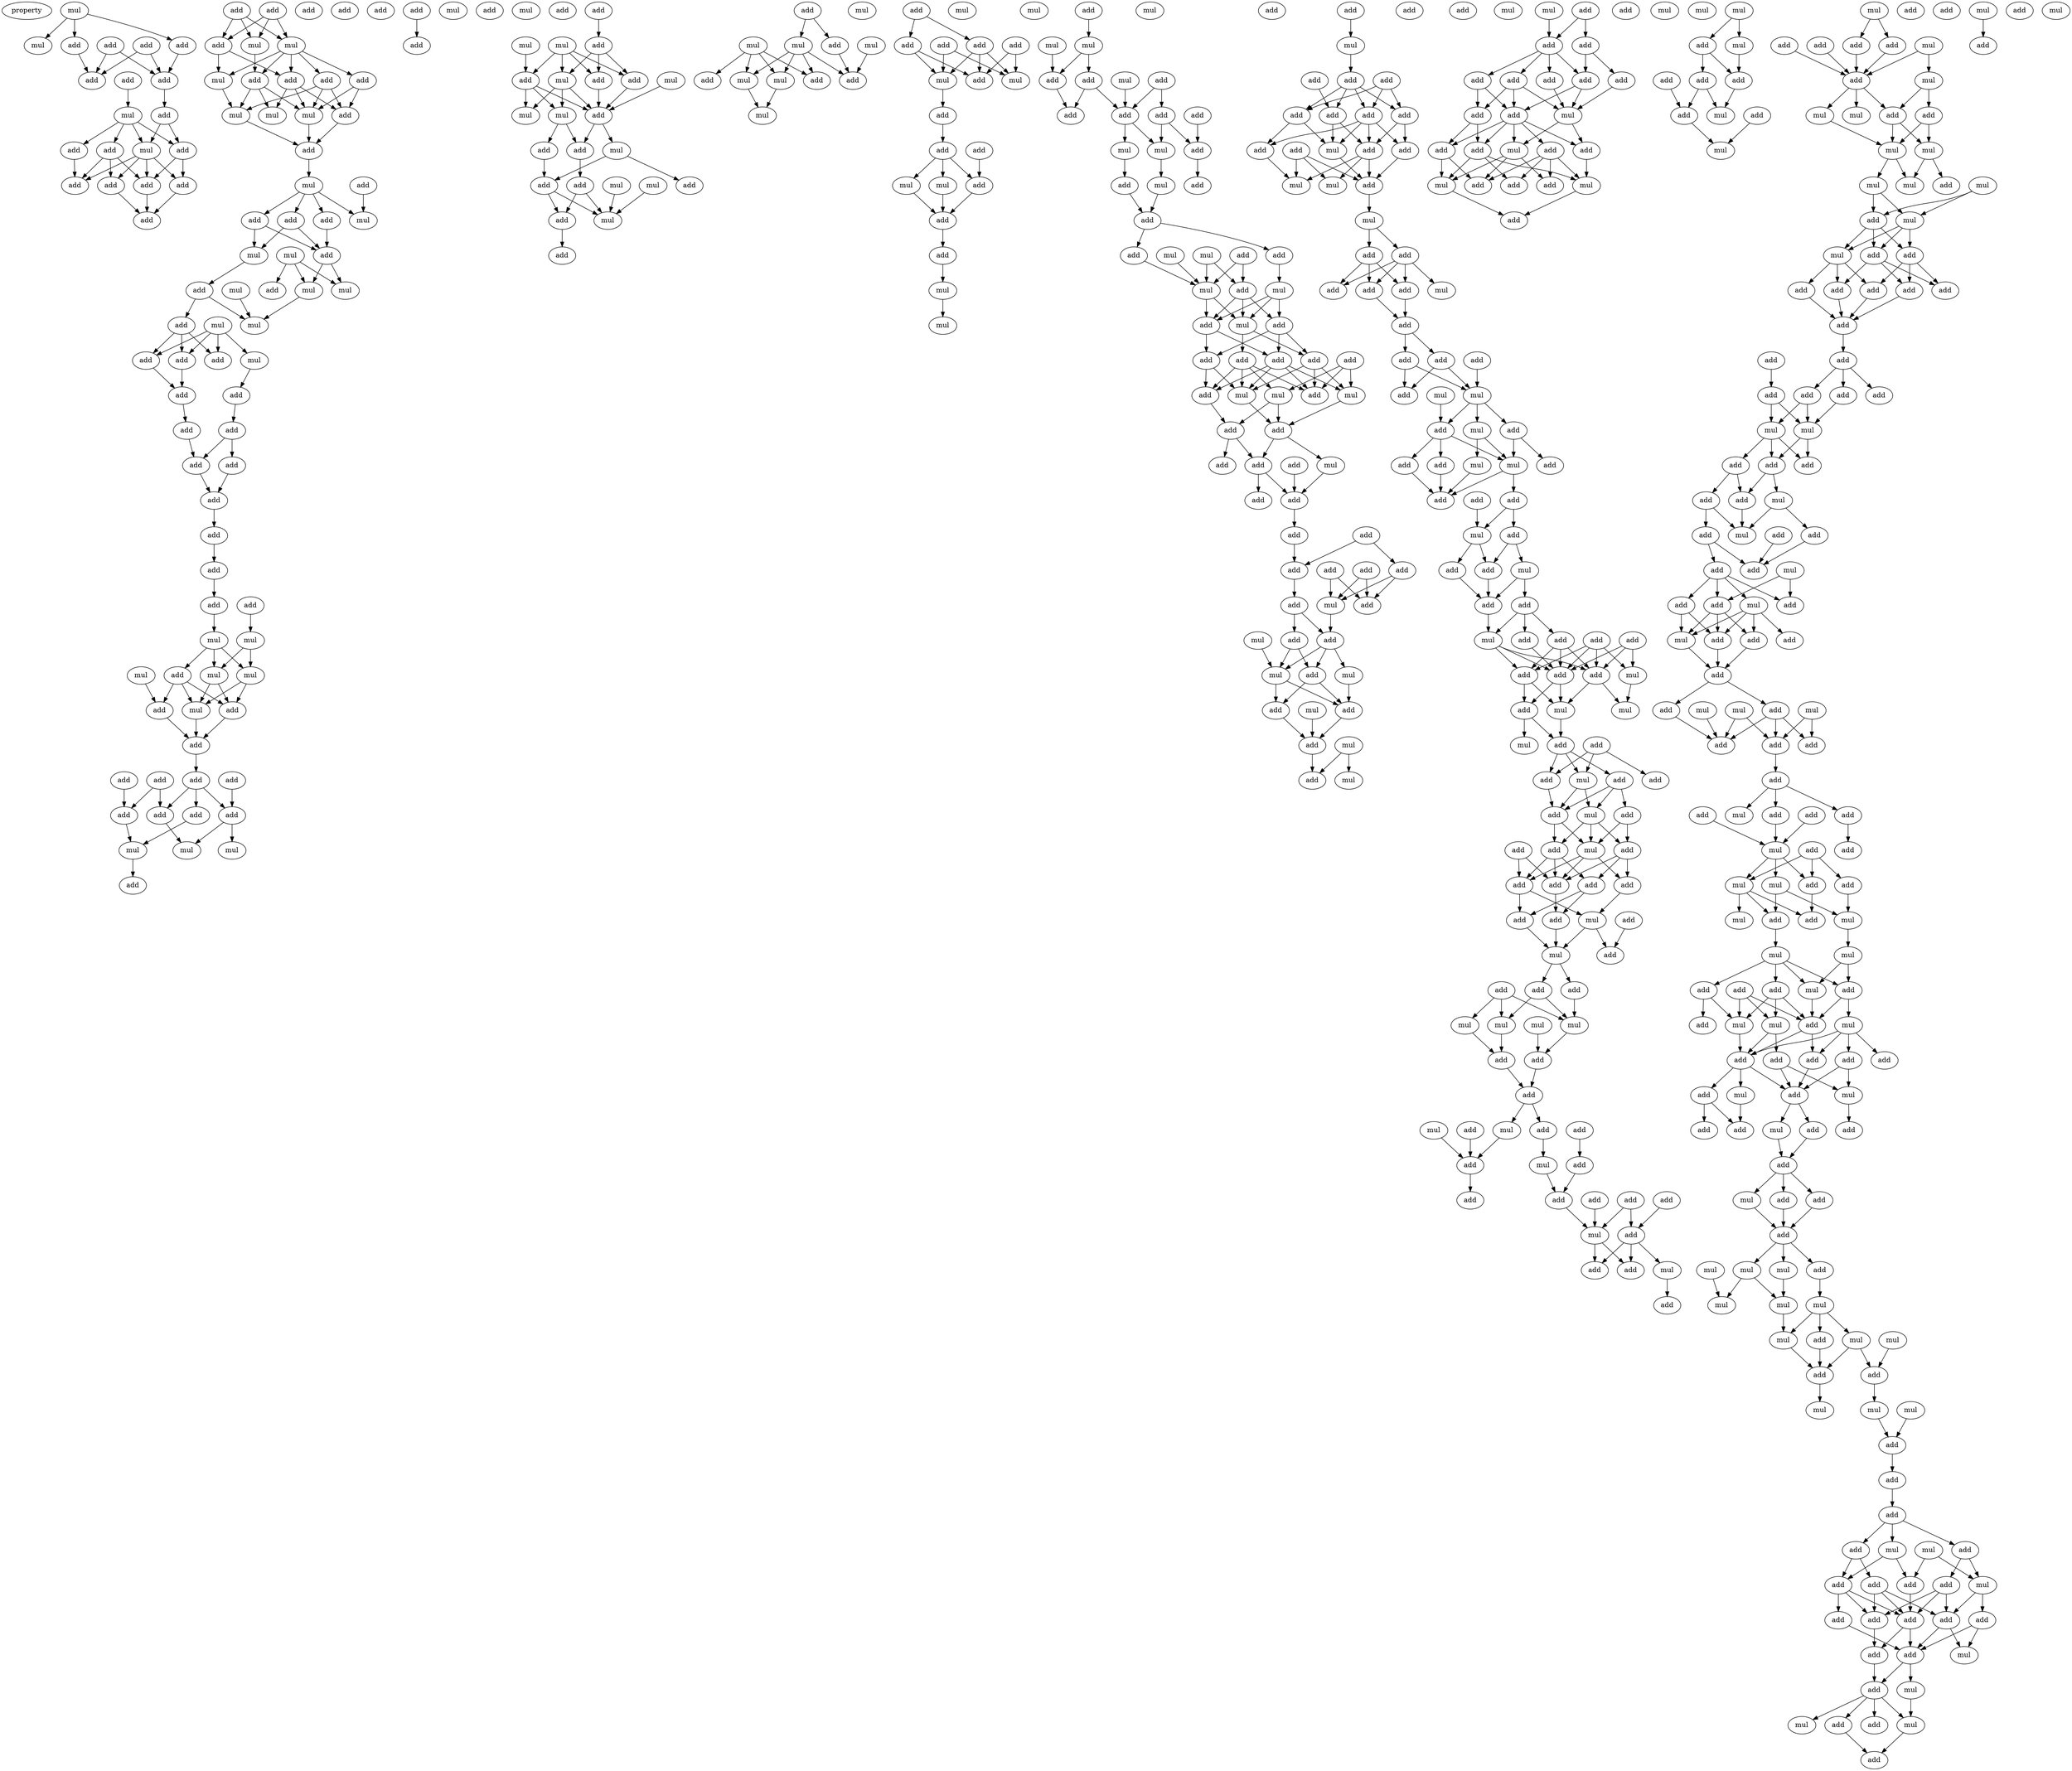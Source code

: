 digraph {
    node [fontcolor=black]
    property [mul=2,lf=1.2]
    0 [ label = mul ];
    1 [ label = mul ];
    2 [ label = add ];
    3 [ label = add ];
    4 [ label = add ];
    5 [ label = add ];
    6 [ label = add ];
    7 [ label = add ];
    8 [ label = add ];
    9 [ label = mul ];
    10 [ label = add ];
    11 [ label = add ];
    12 [ label = add ];
    13 [ label = mul ];
    14 [ label = add ];
    15 [ label = add ];
    16 [ label = add ];
    17 [ label = add ];
    18 [ label = add ];
    19 [ label = add ];
    20 [ label = add ];
    21 [ label = add ];
    22 [ label = add ];
    23 [ label = mul ];
    24 [ label = mul ];
    25 [ label = add ];
    26 [ label = add ];
    27 [ label = add ];
    28 [ label = add ];
    29 [ label = add ];
    30 [ label = mul ];
    31 [ label = mul ];
    32 [ label = add ];
    33 [ label = mul ];
    34 [ label = mul ];
    35 [ label = add ];
    36 [ label = add ];
    37 [ label = mul ];
    38 [ label = add ];
    39 [ label = add ];
    40 [ label = add ];
    41 [ label = add ];
    42 [ label = mul ];
    43 [ label = mul ];
    44 [ label = add ];
    45 [ label = mul ];
    46 [ label = add ];
    47 [ label = mul ];
    48 [ label = mul ];
    49 [ label = mul ];
    50 [ label = add ];
    51 [ label = mul ];
    52 [ label = mul ];
    53 [ label = add ];
    54 [ label = add ];
    55 [ label = add ];
    56 [ label = add ];
    57 [ label = mul ];
    58 [ label = add ];
    59 [ label = add ];
    60 [ label = add ];
    61 [ label = add ];
    62 [ label = add ];
    63 [ label = add ];
    64 [ label = add ];
    65 [ label = add ];
    66 [ label = mul ];
    67 [ label = add ];
    68 [ label = add ];
    69 [ label = add ];
    70 [ label = add ];
    71 [ label = add ];
    72 [ label = add ];
    73 [ label = mul ];
    74 [ label = add ];
    75 [ label = add ];
    76 [ label = mul ];
    77 [ label = mul ];
    78 [ label = mul ];
    79 [ label = add ];
    80 [ label = mul ];
    81 [ label = mul ];
    82 [ label = add ];
    83 [ label = add ];
    84 [ label = mul ];
    85 [ label = add ];
    86 [ label = add ];
    87 [ label = add ];
    88 [ label = add ];
    89 [ label = add ];
    90 [ label = add ];
    91 [ label = add ];
    92 [ label = add ];
    93 [ label = add ];
    94 [ label = mul ];
    95 [ label = mul ];
    96 [ label = mul ];
    97 [ label = add ];
    98 [ label = add ];
    99 [ label = mul ];
    100 [ label = mul ];
    101 [ label = add ];
    102 [ label = mul ];
    103 [ label = add ];
    104 [ label = add ];
    105 [ label = mul ];
    106 [ label = add ];
    107 [ label = add ];
    108 [ label = mul ];
    109 [ label = mul ];
    110 [ label = add ];
    111 [ label = add ];
    112 [ label = mul ];
    113 [ label = add ];
    114 [ label = mul ];
    115 [ label = add ];
    116 [ label = add ];
    117 [ label = mul ];
    118 [ label = add ];
    119 [ label = mul ];
    120 [ label = add ];
    121 [ label = add ];
    122 [ label = mul ];
    123 [ label = add ];
    124 [ label = mul ];
    125 [ label = mul ];
    126 [ label = add ];
    127 [ label = mul ];
    128 [ label = add ];
    129 [ label = add ];
    130 [ label = mul ];
    131 [ label = mul ];
    132 [ label = mul ];
    133 [ label = add ];
    134 [ label = add ];
    135 [ label = add ];
    136 [ label = add ];
    137 [ label = add ];
    138 [ label = mul ];
    139 [ label = mul ];
    140 [ label = add ];
    141 [ label = add ];
    142 [ label = add ];
    143 [ label = add ];
    144 [ label = mul ];
    145 [ label = mul ];
    146 [ label = add ];
    147 [ label = mul ];
    148 [ label = add ];
    149 [ label = mul ];
    150 [ label = add ];
    151 [ label = mul ];
    152 [ label = mul ];
    153 [ label = add ];
    154 [ label = mul ];
    155 [ label = mul ];
    156 [ label = add ];
    157 [ label = add ];
    158 [ label = mul ];
    159 [ label = add ];
    160 [ label = mul ];
    161 [ label = add ];
    162 [ label = add ];
    163 [ label = add ];
    164 [ label = add ];
    165 [ label = add ];
    166 [ label = add ];
    167 [ label = mul ];
    168 [ label = mul ];
    169 [ label = add ];
    170 [ label = add ];
    171 [ label = mul ];
    172 [ label = add ];
    173 [ label = mul ];
    174 [ label = add ];
    175 [ label = add ];
    176 [ label = add ];
    177 [ label = mul ];
    178 [ label = mul ];
    179 [ label = add ];
    180 [ label = mul ];
    181 [ label = mul ];
    182 [ label = add ];
    183 [ label = add ];
    184 [ label = add ];
    185 [ label = add ];
    186 [ label = add ];
    187 [ label = add ];
    188 [ label = add ];
    189 [ label = add ];
    190 [ label = mul ];
    191 [ label = mul ];
    192 [ label = add ];
    193 [ label = mul ];
    194 [ label = add ];
    195 [ label = add ];
    196 [ label = add ];
    197 [ label = mul ];
    198 [ label = add ];
    199 [ label = add ];
    200 [ label = add ];
    201 [ label = add ];
    202 [ label = add ];
    203 [ label = add ];
    204 [ label = add ];
    205 [ label = add ];
    206 [ label = add ];
    207 [ label = add ];
    208 [ label = add ];
    209 [ label = add ];
    210 [ label = mul ];
    211 [ label = mul ];
    212 [ label = add ];
    213 [ label = add ];
    214 [ label = add ];
    215 [ label = mul ];
    216 [ label = mul ];
    217 [ label = add ];
    218 [ label = mul ];
    219 [ label = add ];
    220 [ label = add ];
    221 [ label = mul ];
    222 [ label = add ];
    223 [ label = add ];
    224 [ label = mul ];
    225 [ label = add ];
    226 [ label = mul ];
    227 [ label = add ];
    228 [ label = add ];
    229 [ label = add ];
    230 [ label = add ];
    231 [ label = add ];
    232 [ label = add ];
    233 [ label = add ];
    234 [ label = mul ];
    235 [ label = add ];
    236 [ label = add ];
    237 [ label = add ];
    238 [ label = add ];
    239 [ label = mul ];
    240 [ label = add ];
    241 [ label = mul ];
    242 [ label = mul ];
    243 [ label = add ];
    244 [ label = add ];
    245 [ label = add ];
    246 [ label = add ];
    247 [ label = add ];
    248 [ label = mul ];
    249 [ label = add ];
    250 [ label = add ];
    251 [ label = add ];
    252 [ label = add ];
    253 [ label = add ];
    254 [ label = add ];
    255 [ label = mul ];
    256 [ label = mul ];
    257 [ label = add ];
    258 [ label = mul ];
    259 [ label = add ];
    260 [ label = add ];
    261 [ label = mul ];
    262 [ label = add ];
    263 [ label = mul ];
    264 [ label = add ];
    265 [ label = add ];
    266 [ label = add ];
    267 [ label = add ];
    268 [ label = mul ];
    269 [ label = add ];
    270 [ label = add ];
    271 [ label = mul ];
    272 [ label = add ];
    273 [ label = add ];
    274 [ label = add ];
    275 [ label = add ];
    276 [ label = add ];
    277 [ label = add ];
    278 [ label = mul ];
    279 [ label = add ];
    280 [ label = add ];
    281 [ label = mul ];
    282 [ label = add ];
    283 [ label = add ];
    284 [ label = add ];
    285 [ label = mul ];
    286 [ label = mul ];
    287 [ label = add ];
    288 [ label = mul ];
    289 [ label = add ];
    290 [ label = add ];
    291 [ label = add ];
    292 [ label = add ];
    293 [ label = mul ];
    294 [ label = add ];
    295 [ label = mul ];
    296 [ label = add ];
    297 [ label = add ];
    298 [ label = add ];
    299 [ label = mul ];
    300 [ label = add ];
    301 [ label = add ];
    302 [ label = add ];
    303 [ label = add ];
    304 [ label = add ];
    305 [ label = add ];
    306 [ label = add ];
    307 [ label = add ];
    308 [ label = mul ];
    309 [ label = add ];
    310 [ label = mul ];
    311 [ label = add ];
    312 [ label = add ];
    313 [ label = add ];
    314 [ label = mul ];
    315 [ label = mul ];
    316 [ label = mul ];
    317 [ label = mul ];
    318 [ label = add ];
    319 [ label = add ];
    320 [ label = add ];
    321 [ label = add ];
    322 [ label = mul ];
    323 [ label = add ];
    324 [ label = mul ];
    325 [ label = add ];
    326 [ label = add ];
    327 [ label = add ];
    328 [ label = mul ];
    329 [ label = add ];
    330 [ label = add ];
    331 [ label = add ];
    332 [ label = add ];
    333 [ label = add ];
    334 [ label = mul ];
    335 [ label = add ];
    336 [ label = mul ];
    337 [ label = add ];
    338 [ label = mul ];
    339 [ label = add ];
    340 [ label = add ];
    341 [ label = add ];
    342 [ label = mul ];
    343 [ label = add ];
    344 [ label = add ];
    345 [ label = add ];
    346 [ label = add ];
    347 [ label = add ];
    348 [ label = add ];
    349 [ label = add ];
    350 [ label = add ];
    351 [ label = add ];
    352 [ label = mul ];
    353 [ label = add ];
    354 [ label = add ];
    355 [ label = add ];
    356 [ label = mul ];
    357 [ label = add ];
    358 [ label = add ];
    359 [ label = mul ];
    360 [ label = add ];
    361 [ label = add ];
    362 [ label = mul ];
    363 [ label = add ];
    364 [ label = add ];
    365 [ label = mul ];
    366 [ label = mul ];
    367 [ label = mul ];
    368 [ label = add ];
    369 [ label = mul ];
    370 [ label = add ];
    371 [ label = add ];
    372 [ label = add ];
    373 [ label = add ];
    374 [ label = add ];
    375 [ label = mul ];
    376 [ label = mul ];
    377 [ label = mul ];
    378 [ label = add ];
    379 [ label = add ];
    380 [ label = mul ];
    381 [ label = add ];
    382 [ label = add ];
    383 [ label = mul ];
    384 [ label = add ];
    385 [ label = mul ];
    386 [ label = add ];
    387 [ label = mul ];
    388 [ label = add ];
    389 [ label = mul ];
    390 [ label = mul ];
    391 [ label = add ];
    392 [ label = add ];
    393 [ label = mul ];
    394 [ label = mul ];
    395 [ label = mul ];
    396 [ label = add ];
    397 [ label = mul ];
    398 [ label = add ];
    399 [ label = mul ];
    400 [ label = add ];
    401 [ label = add ];
    402 [ label = add ];
    403 [ label = add ];
    404 [ label = add ];
    405 [ label = add ];
    406 [ label = add ];
    407 [ label = add ];
    408 [ label = add ];
    409 [ label = add ];
    410 [ label = add ];
    411 [ label = add ];
    412 [ label = add ];
    413 [ label = mul ];
    414 [ label = mul ];
    415 [ label = add ];
    416 [ label = add ];
    417 [ label = add ];
    418 [ label = add ];
    419 [ label = mul ];
    420 [ label = add ];
    421 [ label = mul ];
    422 [ label = add ];
    423 [ label = add ];
    424 [ label = add ];
    425 [ label = add ];
    426 [ label = mul ];
    427 [ label = add ];
    428 [ label = add ];
    429 [ label = add ];
    430 [ label = add ];
    431 [ label = mul ];
    432 [ label = add ];
    433 [ label = mul ];
    434 [ label = add ];
    435 [ label = add ];
    436 [ label = add ];
    437 [ label = add ];
    438 [ label = add ];
    439 [ label = mul ];
    440 [ label = mul ];
    441 [ label = mul ];
    442 [ label = add ];
    443 [ label = add ];
    444 [ label = add ];
    445 [ label = add ];
    446 [ label = add ];
    447 [ label = add ];
    448 [ label = mul ];
    449 [ label = add ];
    450 [ label = add ];
    451 [ label = mul ];
    452 [ label = add ];
    453 [ label = add ];
    454 [ label = add ];
    455 [ label = mul ];
    456 [ label = add ];
    457 [ label = mul ];
    458 [ label = mul ];
    459 [ label = add ];
    460 [ label = mul ];
    461 [ label = add ];
    462 [ label = mul ];
    463 [ label = mul ];
    464 [ label = add ];
    465 [ label = add ];
    466 [ label = add ];
    467 [ label = mul ];
    468 [ label = add ];
    469 [ label = add ];
    470 [ label = mul ];
    471 [ label = add ];
    472 [ label = mul ];
    473 [ label = mul ];
    474 [ label = add ];
    475 [ label = add ];
    476 [ label = add ];
    477 [ label = add ];
    478 [ label = add ];
    479 [ label = mul ];
    480 [ label = add ];
    481 [ label = mul ];
    482 [ label = add ];
    483 [ label = add ];
    484 [ label = add ];
    485 [ label = mul ];
    486 [ label = add ];
    487 [ label = add ];
    488 [ label = add ];
    489 [ label = mul ];
    490 [ label = add ];
    491 [ label = add ];
    492 [ label = mul ];
    493 [ label = add ];
    494 [ label = add ];
    495 [ label = add ];
    496 [ label = add ];
    497 [ label = mul ];
    498 [ label = mul ];
    499 [ label = mul ];
    500 [ label = mul ];
    501 [ label = mul ];
    502 [ label = mul ];
    503 [ label = mul ];
    504 [ label = mul ];
    505 [ label = add ];
    506 [ label = mul ];
    507 [ label = add ];
    508 [ label = add ];
    509 [ label = mul ];
    510 [ label = mul ];
    511 [ label = mul ];
    512 [ label = add ];
    513 [ label = add ];
    514 [ label = add ];
    515 [ label = add ];
    516 [ label = mul ];
    517 [ label = mul ];
    518 [ label = add ];
    519 [ label = add ];
    520 [ label = add ];
    521 [ label = add ];
    522 [ label = add ];
    523 [ label = mul ];
    524 [ label = add ];
    525 [ label = add ];
    526 [ label = add ];
    527 [ label = add ];
    528 [ label = add ];
    529 [ label = add ];
    530 [ label = add ];
    531 [ label = mul ];
    532 [ label = add ];
    533 [ label = mul ];
    534 [ label = add ];
    535 [ label = mul ];
    536 [ label = add ];
    537 [ label = mul ];
    538 [ label = add ];
    539 [ label = mul ];
    540 [ label = add ];
    0 -> 1 [ name = 0 ];
    0 -> 2 [ name = 1 ];
    0 -> 4 [ name = 2 ];
    2 -> 8 [ name = 3 ];
    3 -> 7 [ name = 4 ];
    3 -> 8 [ name = 5 ];
    4 -> 7 [ name = 6 ];
    5 -> 7 [ name = 7 ];
    5 -> 8 [ name = 8 ];
    6 -> 9 [ name = 9 ];
    8 -> 10 [ name = 10 ];
    9 -> 11 [ name = 11 ];
    9 -> 12 [ name = 12 ];
    9 -> 13 [ name = 13 ];
    9 -> 14 [ name = 14 ];
    10 -> 11 [ name = 15 ];
    10 -> 13 [ name = 16 ];
    11 -> 17 [ name = 17 ];
    11 -> 18 [ name = 18 ];
    12 -> 15 [ name = 19 ];
    13 -> 15 [ name = 20 ];
    13 -> 16 [ name = 21 ];
    13 -> 17 [ name = 22 ];
    13 -> 18 [ name = 23 ];
    14 -> 15 [ name = 24 ];
    14 -> 16 [ name = 25 ];
    14 -> 17 [ name = 26 ];
    16 -> 19 [ name = 27 ];
    17 -> 19 [ name = 28 ];
    18 -> 19 [ name = 29 ];
    20 -> 23 [ name = 30 ];
    20 -> 24 [ name = 31 ];
    20 -> 25 [ name = 32 ];
    21 -> 23 [ name = 33 ];
    21 -> 24 [ name = 34 ];
    21 -> 25 [ name = 35 ];
    23 -> 26 [ name = 36 ];
    23 -> 27 [ name = 37 ];
    23 -> 28 [ name = 38 ];
    23 -> 29 [ name = 39 ];
    23 -> 30 [ name = 40 ];
    24 -> 26 [ name = 41 ];
    25 -> 28 [ name = 42 ];
    25 -> 30 [ name = 43 ];
    26 -> 31 [ name = 44 ];
    26 -> 33 [ name = 45 ];
    26 -> 34 [ name = 46 ];
    27 -> 31 [ name = 47 ];
    27 -> 35 [ name = 48 ];
    28 -> 31 [ name = 49 ];
    28 -> 34 [ name = 50 ];
    28 -> 35 [ name = 51 ];
    29 -> 31 [ name = 52 ];
    29 -> 33 [ name = 53 ];
    29 -> 35 [ name = 54 ];
    30 -> 33 [ name = 55 ];
    31 -> 36 [ name = 56 ];
    33 -> 36 [ name = 57 ];
    35 -> 36 [ name = 58 ];
    36 -> 37 [ name = 59 ];
    37 -> 39 [ name = 60 ];
    37 -> 40 [ name = 61 ];
    37 -> 41 [ name = 62 ];
    37 -> 42 [ name = 63 ];
    38 -> 42 [ name = 64 ];
    39 -> 44 [ name = 65 ];
    39 -> 45 [ name = 66 ];
    40 -> 44 [ name = 67 ];
    41 -> 44 [ name = 68 ];
    41 -> 45 [ name = 69 ];
    43 -> 47 [ name = 70 ];
    43 -> 49 [ name = 71 ];
    43 -> 50 [ name = 72 ];
    44 -> 47 [ name = 73 ];
    44 -> 49 [ name = 74 ];
    45 -> 46 [ name = 75 ];
    46 -> 52 [ name = 76 ];
    46 -> 53 [ name = 77 ];
    48 -> 52 [ name = 78 ];
    49 -> 52 [ name = 79 ];
    51 -> 54 [ name = 80 ];
    51 -> 55 [ name = 81 ];
    51 -> 56 [ name = 82 ];
    51 -> 57 [ name = 83 ];
    53 -> 54 [ name = 84 ];
    53 -> 55 [ name = 85 ];
    53 -> 56 [ name = 86 ];
    54 -> 58 [ name = 87 ];
    55 -> 58 [ name = 88 ];
    57 -> 59 [ name = 89 ];
    58 -> 60 [ name = 90 ];
    59 -> 61 [ name = 91 ];
    60 -> 64 [ name = 92 ];
    61 -> 63 [ name = 93 ];
    61 -> 64 [ name = 94 ];
    63 -> 68 [ name = 95 ];
    64 -> 68 [ name = 96 ];
    65 -> 69 [ name = 97 ];
    68 -> 70 [ name = 98 ];
    70 -> 71 [ name = 99 ];
    71 -> 72 [ name = 100 ];
    72 -> 77 [ name = 101 ];
    75 -> 76 [ name = 102 ];
    76 -> 78 [ name = 103 ];
    76 -> 81 [ name = 104 ];
    77 -> 78 [ name = 105 ];
    77 -> 79 [ name = 106 ];
    77 -> 81 [ name = 107 ];
    78 -> 83 [ name = 108 ];
    78 -> 84 [ name = 109 ];
    79 -> 82 [ name = 110 ];
    79 -> 83 [ name = 111 ];
    79 -> 84 [ name = 112 ];
    80 -> 82 [ name = 113 ];
    81 -> 83 [ name = 114 ];
    81 -> 84 [ name = 115 ];
    82 -> 85 [ name = 116 ];
    83 -> 85 [ name = 117 ];
    84 -> 85 [ name = 118 ];
    85 -> 89 [ name = 119 ];
    86 -> 90 [ name = 120 ];
    86 -> 92 [ name = 121 ];
    87 -> 93 [ name = 122 ];
    88 -> 90 [ name = 123 ];
    89 -> 91 [ name = 124 ];
    89 -> 92 [ name = 125 ];
    89 -> 93 [ name = 126 ];
    90 -> 94 [ name = 127 ];
    91 -> 94 [ name = 128 ];
    92 -> 96 [ name = 129 ];
    93 -> 95 [ name = 130 ];
    93 -> 96 [ name = 131 ];
    94 -> 97 [ name = 132 ];
    98 -> 101 [ name = 133 ];
    99 -> 106 [ name = 134 ];
    100 -> 103 [ name = 135 ];
    100 -> 104 [ name = 136 ];
    100 -> 105 [ name = 137 ];
    100 -> 106 [ name = 138 ];
    101 -> 103 [ name = 139 ];
    101 -> 104 [ name = 140 ];
    101 -> 105 [ name = 141 ];
    102 -> 107 [ name = 142 ];
    103 -> 107 [ name = 143 ];
    104 -> 107 [ name = 144 ];
    105 -> 107 [ name = 145 ];
    105 -> 108 [ name = 146 ];
    105 -> 109 [ name = 147 ];
    106 -> 107 [ name = 148 ];
    106 -> 108 [ name = 149 ];
    106 -> 109 [ name = 150 ];
    107 -> 111 [ name = 151 ];
    107 -> 112 [ name = 152 ];
    109 -> 110 [ name = 153 ];
    109 -> 111 [ name = 154 ];
    110 -> 113 [ name = 155 ];
    111 -> 116 [ name = 156 ];
    112 -> 113 [ name = 157 ];
    112 -> 115 [ name = 158 ];
    113 -> 118 [ name = 159 ];
    113 -> 119 [ name = 160 ];
    114 -> 119 [ name = 161 ];
    116 -> 118 [ name = 162 ];
    116 -> 119 [ name = 163 ];
    117 -> 119 [ name = 164 ];
    118 -> 121 [ name = 165 ];
    120 -> 122 [ name = 166 ];
    120 -> 123 [ name = 167 ];
    122 -> 127 [ name = 168 ];
    122 -> 128 [ name = 169 ];
    122 -> 129 [ name = 170 ];
    122 -> 130 [ name = 171 ];
    123 -> 128 [ name = 172 ];
    124 -> 128 [ name = 173 ];
    125 -> 126 [ name = 174 ];
    125 -> 127 [ name = 175 ];
    125 -> 129 [ name = 176 ];
    125 -> 130 [ name = 177 ];
    127 -> 131 [ name = 178 ];
    130 -> 131 [ name = 179 ];
    133 -> 135 [ name = 180 ];
    133 -> 137 [ name = 181 ];
    134 -> 138 [ name = 182 ];
    134 -> 139 [ name = 183 ];
    135 -> 139 [ name = 184 ];
    135 -> 140 [ name = 185 ];
    136 -> 138 [ name = 186 ];
    136 -> 140 [ name = 187 ];
    137 -> 138 [ name = 188 ];
    137 -> 139 [ name = 189 ];
    137 -> 140 [ name = 190 ];
    139 -> 141 [ name = 191 ];
    141 -> 143 [ name = 192 ];
    142 -> 146 [ name = 193 ];
    143 -> 144 [ name = 194 ];
    143 -> 146 [ name = 195 ];
    143 -> 147 [ name = 196 ];
    144 -> 148 [ name = 197 ];
    146 -> 148 [ name = 198 ];
    147 -> 148 [ name = 199 ];
    148 -> 150 [ name = 200 ];
    150 -> 151 [ name = 201 ];
    151 -> 152 [ name = 202 ];
    153 -> 155 [ name = 203 ];
    154 -> 156 [ name = 204 ];
    155 -> 156 [ name = 205 ];
    155 -> 159 [ name = 206 ];
    156 -> 165 [ name = 207 ];
    157 -> 161 [ name = 208 ];
    157 -> 164 [ name = 209 ];
    158 -> 161 [ name = 210 ];
    159 -> 161 [ name = 211 ];
    159 -> 165 [ name = 212 ];
    161 -> 167 [ name = 213 ];
    161 -> 168 [ name = 214 ];
    163 -> 166 [ name = 215 ];
    164 -> 166 [ name = 216 ];
    164 -> 168 [ name = 217 ];
    166 -> 170 [ name = 218 ];
    167 -> 169 [ name = 219 ];
    168 -> 171 [ name = 220 ];
    169 -> 172 [ name = 221 ];
    171 -> 172 [ name = 222 ];
    172 -> 174 [ name = 223 ];
    172 -> 175 [ name = 224 ];
    173 -> 179 [ name = 225 ];
    173 -> 180 [ name = 226 ];
    174 -> 180 [ name = 227 ];
    175 -> 178 [ name = 228 ];
    176 -> 179 [ name = 229 ];
    176 -> 180 [ name = 230 ];
    177 -> 180 [ name = 231 ];
    178 -> 181 [ name = 232 ];
    178 -> 182 [ name = 233 ];
    178 -> 183 [ name = 234 ];
    179 -> 181 [ name = 235 ];
    179 -> 182 [ name = 236 ];
    179 -> 183 [ name = 237 ];
    180 -> 181 [ name = 238 ];
    180 -> 183 [ name = 239 ];
    181 -> 185 [ name = 240 ];
    181 -> 188 [ name = 241 ];
    182 -> 184 [ name = 242 ];
    182 -> 186 [ name = 243 ];
    182 -> 188 [ name = 244 ];
    183 -> 184 [ name = 245 ];
    183 -> 186 [ name = 246 ];
    184 -> 189 [ name = 247 ];
    184 -> 190 [ name = 248 ];
    184 -> 191 [ name = 249 ];
    184 -> 192 [ name = 250 ];
    185 -> 189 [ name = 251 ];
    185 -> 191 [ name = 252 ];
    185 -> 192 [ name = 253 ];
    185 -> 193 [ name = 254 ];
    186 -> 189 [ name = 255 ];
    186 -> 191 [ name = 256 ];
    187 -> 190 [ name = 257 ];
    187 -> 192 [ name = 258 ];
    187 -> 193 [ name = 259 ];
    188 -> 190 [ name = 260 ];
    188 -> 191 [ name = 261 ];
    188 -> 192 [ name = 262 ];
    189 -> 194 [ name = 263 ];
    190 -> 195 [ name = 264 ];
    191 -> 195 [ name = 265 ];
    193 -> 194 [ name = 266 ];
    193 -> 195 [ name = 267 ];
    194 -> 196 [ name = 268 ];
    194 -> 198 [ name = 269 ];
    195 -> 197 [ name = 270 ];
    195 -> 198 [ name = 271 ];
    197 -> 200 [ name = 272 ];
    198 -> 200 [ name = 273 ];
    198 -> 201 [ name = 274 ];
    199 -> 200 [ name = 275 ];
    200 -> 202 [ name = 276 ];
    202 -> 205 [ name = 277 ];
    203 -> 205 [ name = 278 ];
    203 -> 207 [ name = 279 ];
    204 -> 209 [ name = 280 ];
    204 -> 210 [ name = 281 ];
    205 -> 208 [ name = 282 ];
    206 -> 209 [ name = 283 ];
    206 -> 210 [ name = 284 ];
    207 -> 209 [ name = 285 ];
    207 -> 210 [ name = 286 ];
    208 -> 212 [ name = 287 ];
    208 -> 213 [ name = 288 ];
    210 -> 213 [ name = 289 ];
    211 -> 216 [ name = 290 ];
    212 -> 214 [ name = 291 ];
    212 -> 216 [ name = 292 ];
    213 -> 214 [ name = 293 ];
    213 -> 215 [ name = 294 ];
    213 -> 216 [ name = 295 ];
    214 -> 217 [ name = 296 ];
    214 -> 219 [ name = 297 ];
    215 -> 217 [ name = 298 ];
    216 -> 217 [ name = 299 ];
    216 -> 219 [ name = 300 ];
    217 -> 220 [ name = 301 ];
    218 -> 220 [ name = 302 ];
    219 -> 220 [ name = 303 ];
    220 -> 223 [ name = 304 ];
    221 -> 223 [ name = 305 ];
    221 -> 224 [ name = 306 ];
    222 -> 226 [ name = 307 ];
    226 -> 227 [ name = 308 ];
    227 -> 230 [ name = 309 ];
    227 -> 231 [ name = 310 ];
    227 -> 232 [ name = 311 ];
    227 -> 233 [ name = 312 ];
    228 -> 231 [ name = 313 ];
    228 -> 232 [ name = 314 ];
    228 -> 233 [ name = 315 ];
    229 -> 230 [ name = 316 ];
    230 -> 234 [ name = 317 ];
    230 -> 238 [ name = 318 ];
    231 -> 234 [ name = 319 ];
    231 -> 237 [ name = 320 ];
    232 -> 236 [ name = 321 ];
    232 -> 238 [ name = 322 ];
    233 -> 234 [ name = 323 ];
    233 -> 236 [ name = 324 ];
    233 -> 237 [ name = 325 ];
    233 -> 238 [ name = 326 ];
    234 -> 240 [ name = 327 ];
    235 -> 239 [ name = 328 ];
    235 -> 240 [ name = 329 ];
    235 -> 241 [ name = 330 ];
    236 -> 240 [ name = 331 ];
    237 -> 241 [ name = 332 ];
    238 -> 239 [ name = 333 ];
    238 -> 240 [ name = 334 ];
    238 -> 241 [ name = 335 ];
    240 -> 242 [ name = 336 ];
    242 -> 243 [ name = 337 ];
    242 -> 244 [ name = 338 ];
    243 -> 245 [ name = 339 ];
    243 -> 246 [ name = 340 ];
    243 -> 249 [ name = 341 ];
    244 -> 245 [ name = 342 ];
    244 -> 246 [ name = 343 ];
    244 -> 248 [ name = 344 ];
    244 -> 249 [ name = 345 ];
    245 -> 250 [ name = 346 ];
    249 -> 250 [ name = 347 ];
    250 -> 251 [ name = 348 ];
    250 -> 253 [ name = 349 ];
    251 -> 254 [ name = 350 ];
    251 -> 256 [ name = 351 ];
    252 -> 256 [ name = 352 ];
    253 -> 254 [ name = 353 ];
    253 -> 256 [ name = 354 ];
    255 -> 257 [ name = 355 ];
    256 -> 257 [ name = 356 ];
    256 -> 258 [ name = 357 ];
    256 -> 259 [ name = 358 ];
    257 -> 260 [ name = 359 ];
    257 -> 263 [ name = 360 ];
    257 -> 264 [ name = 361 ];
    258 -> 261 [ name = 362 ];
    258 -> 263 [ name = 363 ];
    259 -> 262 [ name = 364 ];
    259 -> 263 [ name = 365 ];
    260 -> 267 [ name = 366 ];
    261 -> 267 [ name = 367 ];
    263 -> 265 [ name = 368 ];
    263 -> 267 [ name = 369 ];
    264 -> 267 [ name = 370 ];
    265 -> 268 [ name = 371 ];
    265 -> 269 [ name = 372 ];
    266 -> 268 [ name = 373 ];
    268 -> 270 [ name = 374 ];
    268 -> 272 [ name = 375 ];
    269 -> 270 [ name = 376 ];
    269 -> 271 [ name = 377 ];
    270 -> 273 [ name = 378 ];
    271 -> 273 [ name = 379 ];
    271 -> 274 [ name = 380 ];
    272 -> 273 [ name = 381 ];
    273 -> 278 [ name = 382 ];
    274 -> 275 [ name = 383 ];
    274 -> 276 [ name = 384 ];
    274 -> 278 [ name = 385 ];
    275 -> 282 [ name = 386 ];
    276 -> 280 [ name = 387 ];
    276 -> 282 [ name = 388 ];
    276 -> 283 [ name = 389 ];
    277 -> 281 [ name = 390 ];
    277 -> 282 [ name = 391 ];
    277 -> 283 [ name = 392 ];
    278 -> 280 [ name = 393 ];
    278 -> 282 [ name = 394 ];
    278 -> 283 [ name = 395 ];
    279 -> 280 [ name = 396 ];
    279 -> 281 [ name = 397 ];
    279 -> 282 [ name = 398 ];
    279 -> 283 [ name = 399 ];
    280 -> 284 [ name = 400 ];
    280 -> 285 [ name = 401 ];
    281 -> 286 [ name = 402 ];
    282 -> 284 [ name = 403 ];
    282 -> 285 [ name = 404 ];
    283 -> 285 [ name = 405 ];
    283 -> 286 [ name = 406 ];
    284 -> 288 [ name = 407 ];
    284 -> 289 [ name = 408 ];
    285 -> 289 [ name = 409 ];
    287 -> 290 [ name = 410 ];
    287 -> 291 [ name = 411 ];
    287 -> 293 [ name = 412 ];
    289 -> 290 [ name = 413 ];
    289 -> 292 [ name = 414 ];
    289 -> 293 [ name = 415 ];
    290 -> 294 [ name = 416 ];
    292 -> 294 [ name = 417 ];
    292 -> 295 [ name = 418 ];
    292 -> 296 [ name = 419 ];
    293 -> 294 [ name = 420 ];
    293 -> 295 [ name = 421 ];
    294 -> 297 [ name = 422 ];
    294 -> 299 [ name = 423 ];
    295 -> 297 [ name = 424 ];
    295 -> 299 [ name = 425 ];
    295 -> 300 [ name = 426 ];
    296 -> 299 [ name = 427 ];
    296 -> 300 [ name = 428 ];
    297 -> 301 [ name = 429 ];
    297 -> 302 [ name = 430 ];
    297 -> 304 [ name = 431 ];
    298 -> 301 [ name = 432 ];
    298 -> 302 [ name = 433 ];
    299 -> 301 [ name = 434 ];
    299 -> 302 [ name = 435 ];
    299 -> 303 [ name = 436 ];
    300 -> 302 [ name = 437 ];
    300 -> 303 [ name = 438 ];
    300 -> 304 [ name = 439 ];
    301 -> 306 [ name = 440 ];
    301 -> 308 [ name = 441 ];
    302 -> 305 [ name = 442 ];
    303 -> 308 [ name = 443 ];
    304 -> 305 [ name = 444 ];
    304 -> 306 [ name = 445 ];
    305 -> 310 [ name = 446 ];
    306 -> 310 [ name = 447 ];
    307 -> 309 [ name = 448 ];
    308 -> 309 [ name = 449 ];
    308 -> 310 [ name = 450 ];
    310 -> 312 [ name = 451 ];
    310 -> 313 [ name = 452 ];
    311 -> 315 [ name = 453 ];
    311 -> 316 [ name = 454 ];
    311 -> 317 [ name = 455 ];
    312 -> 316 [ name = 456 ];
    313 -> 316 [ name = 457 ];
    313 -> 317 [ name = 458 ];
    314 -> 319 [ name = 459 ];
    315 -> 318 [ name = 460 ];
    316 -> 319 [ name = 461 ];
    317 -> 318 [ name = 462 ];
    318 -> 320 [ name = 463 ];
    319 -> 320 [ name = 464 ];
    320 -> 322 [ name = 465 ];
    320 -> 323 [ name = 466 ];
    321 -> 326 [ name = 467 ];
    322 -> 326 [ name = 468 ];
    323 -> 328 [ name = 469 ];
    324 -> 326 [ name = 470 ];
    325 -> 327 [ name = 471 ];
    326 -> 332 [ name = 472 ];
    327 -> 333 [ name = 473 ];
    328 -> 333 [ name = 474 ];
    329 -> 334 [ name = 475 ];
    330 -> 334 [ name = 476 ];
    330 -> 335 [ name = 477 ];
    331 -> 335 [ name = 478 ];
    333 -> 334 [ name = 479 ];
    334 -> 337 [ name = 480 ];
    334 -> 339 [ name = 481 ];
    335 -> 337 [ name = 482 ];
    335 -> 338 [ name = 483 ];
    335 -> 339 [ name = 484 ];
    338 -> 340 [ name = 485 ];
    341 -> 343 [ name = 486 ];
    341 -> 344 [ name = 487 ];
    342 -> 343 [ name = 488 ];
    343 -> 345 [ name = 489 ];
    343 -> 347 [ name = 490 ];
    343 -> 348 [ name = 491 ];
    343 -> 349 [ name = 492 ];
    344 -> 346 [ name = 493 ];
    344 -> 349 [ name = 494 ];
    345 -> 350 [ name = 495 ];
    345 -> 351 [ name = 496 ];
    346 -> 352 [ name = 497 ];
    347 -> 350 [ name = 498 ];
    347 -> 351 [ name = 499 ];
    347 -> 352 [ name = 500 ];
    348 -> 352 [ name = 501 ];
    349 -> 350 [ name = 502 ];
    349 -> 352 [ name = 503 ];
    350 -> 353 [ name = 504 ];
    350 -> 354 [ name = 505 ];
    350 -> 355 [ name = 506 ];
    350 -> 356 [ name = 507 ];
    350 -> 357 [ name = 508 ];
    351 -> 353 [ name = 509 ];
    351 -> 355 [ name = 510 ];
    352 -> 356 [ name = 511 ];
    352 -> 357 [ name = 512 ];
    353 -> 359 [ name = 513 ];
    353 -> 361 [ name = 514 ];
    353 -> 362 [ name = 515 ];
    354 -> 358 [ name = 516 ];
    354 -> 359 [ name = 517 ];
    354 -> 360 [ name = 518 ];
    354 -> 361 [ name = 519 ];
    355 -> 360 [ name = 520 ];
    355 -> 362 [ name = 521 ];
    356 -> 358 [ name = 522 ];
    356 -> 360 [ name = 523 ];
    356 -> 362 [ name = 524 ];
    357 -> 359 [ name = 525 ];
    359 -> 363 [ name = 526 ];
    362 -> 363 [ name = 527 ];
    367 -> 368 [ name = 528 ];
    367 -> 369 [ name = 529 ];
    368 -> 370 [ name = 530 ];
    368 -> 372 [ name = 531 ];
    369 -> 372 [ name = 532 ];
    370 -> 373 [ name = 533 ];
    370 -> 375 [ name = 534 ];
    371 -> 373 [ name = 535 ];
    372 -> 375 [ name = 536 ];
    373 -> 376 [ name = 537 ];
    374 -> 376 [ name = 538 ];
    377 -> 379 [ name = 539 ];
    377 -> 381 [ name = 540 ];
    378 -> 384 [ name = 541 ];
    379 -> 384 [ name = 542 ];
    380 -> 383 [ name = 543 ];
    380 -> 384 [ name = 544 ];
    381 -> 384 [ name = 545 ];
    382 -> 384 [ name = 546 ];
    383 -> 386 [ name = 547 ];
    383 -> 388 [ name = 548 ];
    384 -> 385 [ name = 549 ];
    384 -> 386 [ name = 550 ];
    384 -> 387 [ name = 551 ];
    385 -> 389 [ name = 552 ];
    386 -> 389 [ name = 553 ];
    386 -> 390 [ name = 554 ];
    388 -> 389 [ name = 555 ];
    388 -> 390 [ name = 556 ];
    389 -> 393 [ name = 557 ];
    389 -> 394 [ name = 558 ];
    390 -> 392 [ name = 559 ];
    390 -> 393 [ name = 560 ];
    394 -> 396 [ name = 561 ];
    394 -> 397 [ name = 562 ];
    395 -> 396 [ name = 563 ];
    395 -> 397 [ name = 564 ];
    396 -> 398 [ name = 565 ];
    396 -> 399 [ name = 566 ];
    396 -> 400 [ name = 567 ];
    397 -> 398 [ name = 568 ];
    397 -> 399 [ name = 569 ];
    397 -> 400 [ name = 570 ];
    398 -> 401 [ name = 571 ];
    398 -> 404 [ name = 572 ];
    398 -> 405 [ name = 573 ];
    399 -> 402 [ name = 574 ];
    399 -> 403 [ name = 575 ];
    399 -> 405 [ name = 576 ];
    400 -> 401 [ name = 577 ];
    400 -> 402 [ name = 578 ];
    400 -> 404 [ name = 579 ];
    401 -> 406 [ name = 580 ];
    402 -> 406 [ name = 581 ];
    403 -> 406 [ name = 582 ];
    405 -> 406 [ name = 583 ];
    406 -> 407 [ name = 584 ];
    407 -> 410 [ name = 585 ];
    407 -> 411 [ name = 586 ];
    407 -> 412 [ name = 587 ];
    408 -> 409 [ name = 588 ];
    409 -> 413 [ name = 589 ];
    409 -> 414 [ name = 590 ];
    410 -> 413 [ name = 591 ];
    410 -> 414 [ name = 592 ];
    412 -> 413 [ name = 593 ];
    413 -> 416 [ name = 594 ];
    413 -> 417 [ name = 595 ];
    414 -> 415 [ name = 596 ];
    414 -> 416 [ name = 597 ];
    414 -> 417 [ name = 598 ];
    415 -> 418 [ name = 599 ];
    415 -> 420 [ name = 600 ];
    416 -> 418 [ name = 601 ];
    416 -> 419 [ name = 602 ];
    418 -> 421 [ name = 603 ];
    419 -> 421 [ name = 604 ];
    419 -> 423 [ name = 605 ];
    420 -> 421 [ name = 606 ];
    420 -> 422 [ name = 607 ];
    422 -> 425 [ name = 608 ];
    422 -> 427 [ name = 609 ];
    423 -> 427 [ name = 610 ];
    424 -> 427 [ name = 611 ];
    425 -> 428 [ name = 612 ];
    425 -> 429 [ name = 613 ];
    425 -> 430 [ name = 614 ];
    425 -> 431 [ name = 615 ];
    426 -> 428 [ name = 616 ];
    426 -> 429 [ name = 617 ];
    428 -> 433 [ name = 618 ];
    428 -> 434 [ name = 619 ];
    428 -> 435 [ name = 620 ];
    430 -> 433 [ name = 621 ];
    430 -> 435 [ name = 622 ];
    431 -> 432 [ name = 623 ];
    431 -> 433 [ name = 624 ];
    431 -> 434 [ name = 625 ];
    431 -> 435 [ name = 626 ];
    433 -> 436 [ name = 627 ];
    434 -> 436 [ name = 628 ];
    435 -> 436 [ name = 629 ];
    436 -> 437 [ name = 630 ];
    436 -> 438 [ name = 631 ];
    437 -> 444 [ name = 632 ];
    438 -> 442 [ name = 633 ];
    438 -> 443 [ name = 634 ];
    438 -> 444 [ name = 635 ];
    439 -> 444 [ name = 636 ];
    440 -> 443 [ name = 637 ];
    440 -> 444 [ name = 638 ];
    441 -> 442 [ name = 639 ];
    441 -> 443 [ name = 640 ];
    443 -> 445 [ name = 641 ];
    445 -> 448 [ name = 642 ];
    445 -> 449 [ name = 643 ];
    445 -> 450 [ name = 644 ];
    446 -> 451 [ name = 645 ];
    447 -> 451 [ name = 646 ];
    449 -> 451 [ name = 647 ];
    450 -> 453 [ name = 648 ];
    451 -> 454 [ name = 649 ];
    451 -> 455 [ name = 650 ];
    451 -> 457 [ name = 651 ];
    452 -> 454 [ name = 652 ];
    452 -> 455 [ name = 653 ];
    452 -> 456 [ name = 654 ];
    454 -> 459 [ name = 655 ];
    455 -> 458 [ name = 656 ];
    455 -> 459 [ name = 657 ];
    455 -> 461 [ name = 658 ];
    456 -> 460 [ name = 659 ];
    457 -> 460 [ name = 660 ];
    457 -> 461 [ name = 661 ];
    460 -> 463 [ name = 662 ];
    461 -> 462 [ name = 663 ];
    462 -> 464 [ name = 664 ];
    462 -> 466 [ name = 665 ];
    462 -> 467 [ name = 666 ];
    462 -> 468 [ name = 667 ];
    463 -> 467 [ name = 668 ];
    463 -> 468 [ name = 669 ];
    464 -> 471 [ name = 670 ];
    464 -> 473 [ name = 671 ];
    465 -> 469 [ name = 672 ];
    465 -> 472 [ name = 673 ];
    465 -> 473 [ name = 674 ];
    466 -> 469 [ name = 675 ];
    466 -> 472 [ name = 676 ];
    466 -> 473 [ name = 677 ];
    467 -> 469 [ name = 678 ];
    468 -> 469 [ name = 679 ];
    468 -> 470 [ name = 680 ];
    469 -> 476 [ name = 681 ];
    469 -> 477 [ name = 682 ];
    470 -> 474 [ name = 683 ];
    470 -> 475 [ name = 684 ];
    470 -> 476 [ name = 685 ];
    470 -> 477 [ name = 686 ];
    472 -> 477 [ name = 687 ];
    472 -> 478 [ name = 688 ];
    473 -> 477 [ name = 689 ];
    475 -> 479 [ name = 690 ];
    475 -> 482 [ name = 691 ];
    476 -> 482 [ name = 692 ];
    477 -> 480 [ name = 693 ];
    477 -> 481 [ name = 694 ];
    477 -> 482 [ name = 695 ];
    478 -> 479 [ name = 696 ];
    478 -> 482 [ name = 697 ];
    479 -> 486 [ name = 698 ];
    480 -> 483 [ name = 699 ];
    480 -> 484 [ name = 700 ];
    481 -> 484 [ name = 701 ];
    482 -> 485 [ name = 702 ];
    482 -> 487 [ name = 703 ];
    485 -> 488 [ name = 704 ];
    487 -> 488 [ name = 705 ];
    488 -> 489 [ name = 706 ];
    488 -> 491 [ name = 707 ];
    488 -> 493 [ name = 708 ];
    489 -> 494 [ name = 709 ];
    491 -> 494 [ name = 710 ];
    492 -> 495 [ name = 711 ];
    493 -> 494 [ name = 712 ];
    494 -> 496 [ name = 713 ];
    494 -> 497 [ name = 714 ];
    494 -> 498 [ name = 715 ];
    496 -> 501 [ name = 716 ];
    497 -> 500 [ name = 717 ];
    498 -> 500 [ name = 718 ];
    498 -> 502 [ name = 719 ];
    499 -> 502 [ name = 720 ];
    500 -> 503 [ name = 721 ];
    501 -> 503 [ name = 722 ];
    501 -> 504 [ name = 723 ];
    501 -> 505 [ name = 724 ];
    503 -> 508 [ name = 725 ];
    504 -> 507 [ name = 726 ];
    504 -> 508 [ name = 727 ];
    505 -> 508 [ name = 728 ];
    506 -> 507 [ name = 729 ];
    507 -> 511 [ name = 730 ];
    508 -> 510 [ name = 731 ];
    509 -> 512 [ name = 732 ];
    511 -> 512 [ name = 733 ];
    512 -> 513 [ name = 734 ];
    513 -> 514 [ name = 735 ];
    514 -> 515 [ name = 736 ];
    514 -> 516 [ name = 737 ];
    514 -> 518 [ name = 738 ];
    515 -> 519 [ name = 739 ];
    515 -> 522 [ name = 740 ];
    516 -> 521 [ name = 741 ];
    516 -> 522 [ name = 742 ];
    517 -> 521 [ name = 743 ];
    517 -> 523 [ name = 744 ];
    518 -> 520 [ name = 745 ];
    518 -> 523 [ name = 746 ];
    519 -> 525 [ name = 747 ];
    519 -> 526 [ name = 748 ];
    519 -> 527 [ name = 749 ];
    520 -> 525 [ name = 750 ];
    520 -> 526 [ name = 751 ];
    520 -> 527 [ name = 752 ];
    521 -> 525 [ name = 753 ];
    522 -> 524 [ name = 754 ];
    522 -> 525 [ name = 755 ];
    522 -> 526 [ name = 756 ];
    523 -> 527 [ name = 757 ];
    523 -> 528 [ name = 758 ];
    524 -> 530 [ name = 759 ];
    525 -> 529 [ name = 760 ];
    525 -> 530 [ name = 761 ];
    526 -> 529 [ name = 762 ];
    527 -> 530 [ name = 763 ];
    527 -> 531 [ name = 764 ];
    528 -> 530 [ name = 765 ];
    528 -> 531 [ name = 766 ];
    529 -> 534 [ name = 767 ];
    530 -> 533 [ name = 768 ];
    530 -> 534 [ name = 769 ];
    533 -> 535 [ name = 770 ];
    534 -> 535 [ name = 771 ];
    534 -> 536 [ name = 772 ];
    534 -> 538 [ name = 773 ];
    534 -> 539 [ name = 774 ];
    535 -> 540 [ name = 775 ];
    536 -> 540 [ name = 776 ];
}
